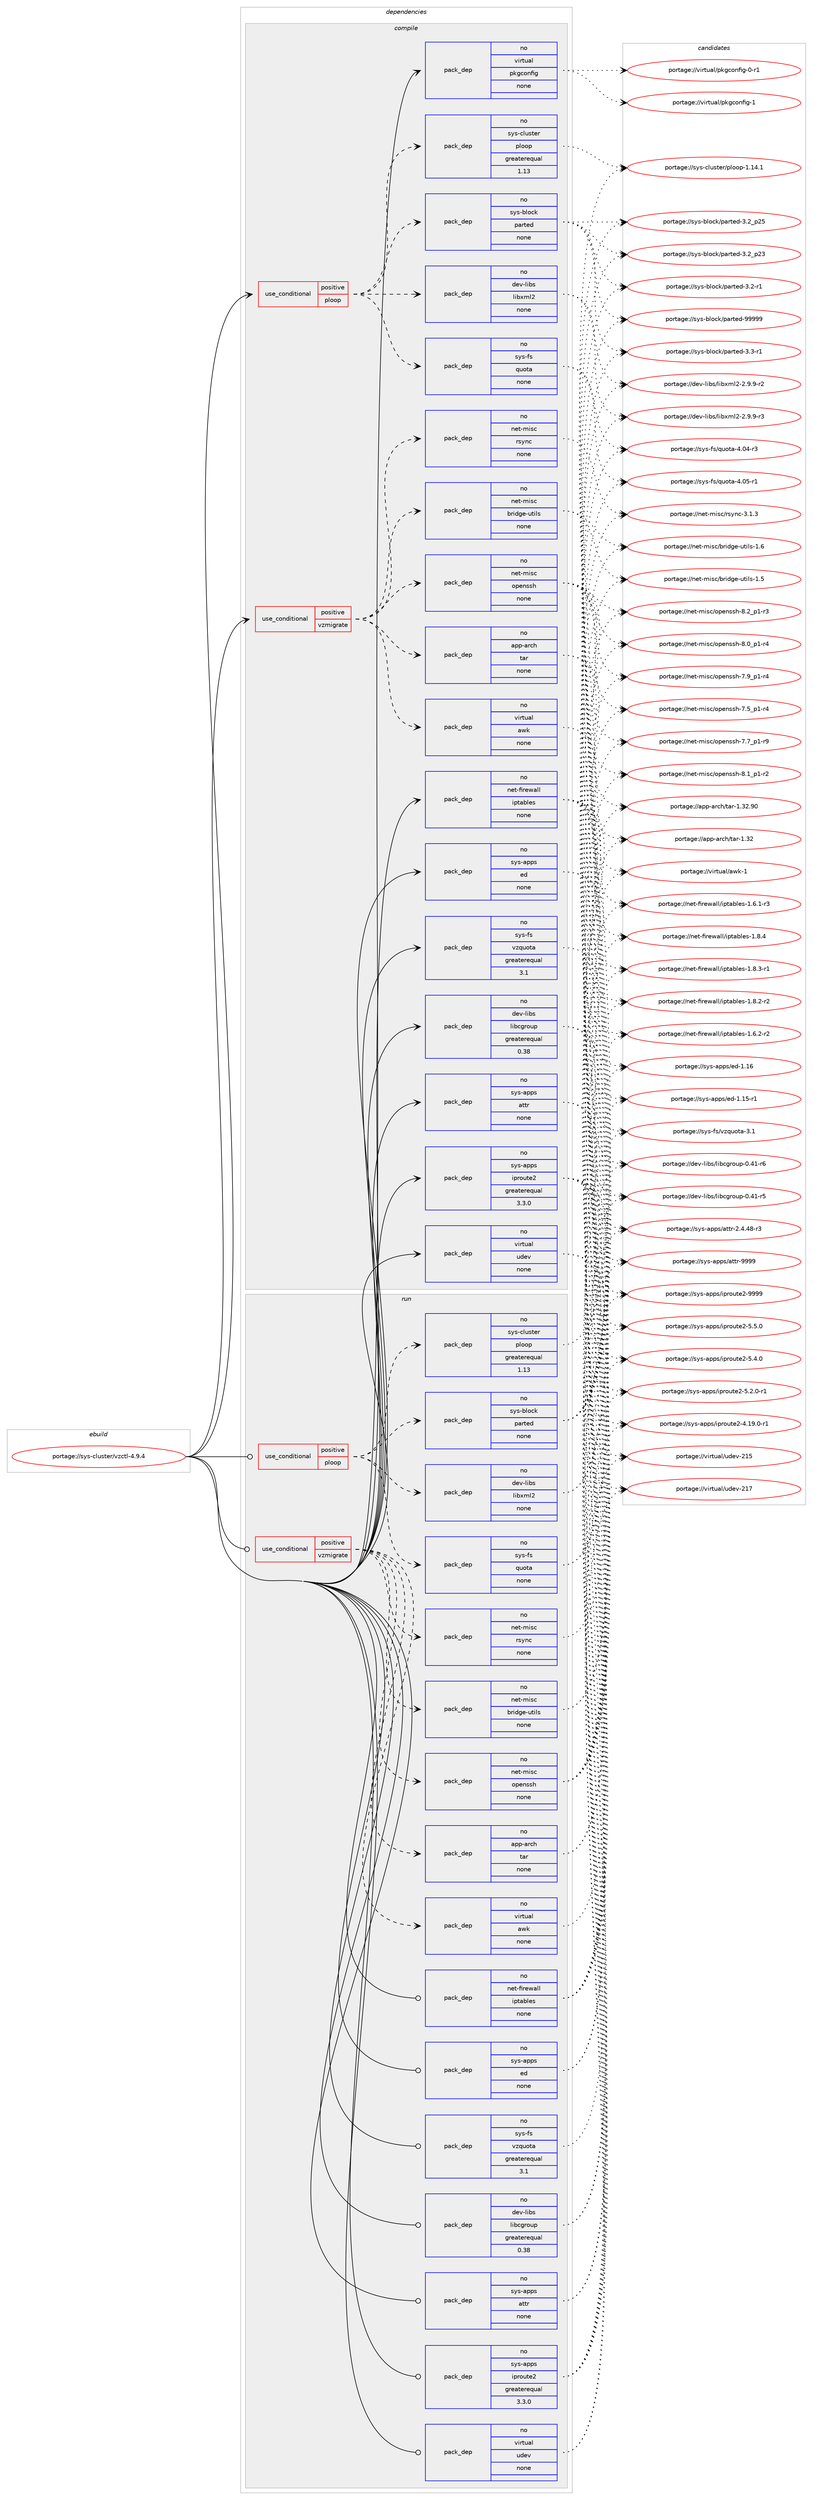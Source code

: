 digraph prolog {

# *************
# Graph options
# *************

newrank=true;
concentrate=true;
compound=true;
graph [rankdir=LR,fontname=Helvetica,fontsize=10,ranksep=1.5];#, ranksep=2.5, nodesep=0.2];
edge  [arrowhead=vee];
node  [fontname=Helvetica,fontsize=10];

# **********
# The ebuild
# **********

subgraph cluster_leftcol {
color=gray;
rank=same;
label=<<i>ebuild</i>>;
id [label="portage://sys-cluster/vzctl-4.9.4", color=red, width=4, href="../sys-cluster/vzctl-4.9.4.svg"];
}

# ****************
# The dependencies
# ****************

subgraph cluster_midcol {
color=gray;
label=<<i>dependencies</i>>;
subgraph cluster_compile {
fillcolor="#eeeeee";
style=filled;
label=<<i>compile</i>>;
subgraph cond6964 {
dependency35465 [label=<<TABLE BORDER="0" CELLBORDER="1" CELLSPACING="0" CELLPADDING="4"><TR><TD ROWSPAN="3" CELLPADDING="10">use_conditional</TD></TR><TR><TD>positive</TD></TR><TR><TD>ploop</TD></TR></TABLE>>, shape=none, color=red];
subgraph pack27639 {
dependency35466 [label=<<TABLE BORDER="0" CELLBORDER="1" CELLSPACING="0" CELLPADDING="4" WIDTH="220"><TR><TD ROWSPAN="6" CELLPADDING="30">pack_dep</TD></TR><TR><TD WIDTH="110">no</TD></TR><TR><TD>sys-cluster</TD></TR><TR><TD>ploop</TD></TR><TR><TD>greaterequal</TD></TR><TR><TD>1.13</TD></TR></TABLE>>, shape=none, color=blue];
}
dependency35465:e -> dependency35466:w [weight=20,style="dashed",arrowhead="vee"];
subgraph pack27640 {
dependency35467 [label=<<TABLE BORDER="0" CELLBORDER="1" CELLSPACING="0" CELLPADDING="4" WIDTH="220"><TR><TD ROWSPAN="6" CELLPADDING="30">pack_dep</TD></TR><TR><TD WIDTH="110">no</TD></TR><TR><TD>sys-block</TD></TR><TR><TD>parted</TD></TR><TR><TD>none</TD></TR><TR><TD></TD></TR></TABLE>>, shape=none, color=blue];
}
dependency35465:e -> dependency35467:w [weight=20,style="dashed",arrowhead="vee"];
subgraph pack27641 {
dependency35468 [label=<<TABLE BORDER="0" CELLBORDER="1" CELLSPACING="0" CELLPADDING="4" WIDTH="220"><TR><TD ROWSPAN="6" CELLPADDING="30">pack_dep</TD></TR><TR><TD WIDTH="110">no</TD></TR><TR><TD>sys-fs</TD></TR><TR><TD>quota</TD></TR><TR><TD>none</TD></TR><TR><TD></TD></TR></TABLE>>, shape=none, color=blue];
}
dependency35465:e -> dependency35468:w [weight=20,style="dashed",arrowhead="vee"];
subgraph pack27642 {
dependency35469 [label=<<TABLE BORDER="0" CELLBORDER="1" CELLSPACING="0" CELLPADDING="4" WIDTH="220"><TR><TD ROWSPAN="6" CELLPADDING="30">pack_dep</TD></TR><TR><TD WIDTH="110">no</TD></TR><TR><TD>dev-libs</TD></TR><TR><TD>libxml2</TD></TR><TR><TD>none</TD></TR><TR><TD></TD></TR></TABLE>>, shape=none, color=blue];
}
dependency35465:e -> dependency35469:w [weight=20,style="dashed",arrowhead="vee"];
}
id:e -> dependency35465:w [weight=20,style="solid",arrowhead="vee"];
subgraph cond6965 {
dependency35470 [label=<<TABLE BORDER="0" CELLBORDER="1" CELLSPACING="0" CELLPADDING="4"><TR><TD ROWSPAN="3" CELLPADDING="10">use_conditional</TD></TR><TR><TD>positive</TD></TR><TR><TD>vzmigrate</TD></TR></TABLE>>, shape=none, color=red];
subgraph pack27643 {
dependency35471 [label=<<TABLE BORDER="0" CELLBORDER="1" CELLSPACING="0" CELLPADDING="4" WIDTH="220"><TR><TD ROWSPAN="6" CELLPADDING="30">pack_dep</TD></TR><TR><TD WIDTH="110">no</TD></TR><TR><TD>net-misc</TD></TR><TR><TD>openssh</TD></TR><TR><TD>none</TD></TR><TR><TD></TD></TR></TABLE>>, shape=none, color=blue];
}
dependency35470:e -> dependency35471:w [weight=20,style="dashed",arrowhead="vee"];
subgraph pack27644 {
dependency35472 [label=<<TABLE BORDER="0" CELLBORDER="1" CELLSPACING="0" CELLPADDING="4" WIDTH="220"><TR><TD ROWSPAN="6" CELLPADDING="30">pack_dep</TD></TR><TR><TD WIDTH="110">no</TD></TR><TR><TD>net-misc</TD></TR><TR><TD>rsync</TD></TR><TR><TD>none</TD></TR><TR><TD></TD></TR></TABLE>>, shape=none, color=blue];
}
dependency35470:e -> dependency35472:w [weight=20,style="dashed",arrowhead="vee"];
subgraph pack27645 {
dependency35473 [label=<<TABLE BORDER="0" CELLBORDER="1" CELLSPACING="0" CELLPADDING="4" WIDTH="220"><TR><TD ROWSPAN="6" CELLPADDING="30">pack_dep</TD></TR><TR><TD WIDTH="110">no</TD></TR><TR><TD>app-arch</TD></TR><TR><TD>tar</TD></TR><TR><TD>none</TD></TR><TR><TD></TD></TR></TABLE>>, shape=none, color=blue];
}
dependency35470:e -> dependency35473:w [weight=20,style="dashed",arrowhead="vee"];
subgraph pack27646 {
dependency35474 [label=<<TABLE BORDER="0" CELLBORDER="1" CELLSPACING="0" CELLPADDING="4" WIDTH="220"><TR><TD ROWSPAN="6" CELLPADDING="30">pack_dep</TD></TR><TR><TD WIDTH="110">no</TD></TR><TR><TD>net-misc</TD></TR><TR><TD>bridge-utils</TD></TR><TR><TD>none</TD></TR><TR><TD></TD></TR></TABLE>>, shape=none, color=blue];
}
dependency35470:e -> dependency35474:w [weight=20,style="dashed",arrowhead="vee"];
subgraph pack27647 {
dependency35475 [label=<<TABLE BORDER="0" CELLBORDER="1" CELLSPACING="0" CELLPADDING="4" WIDTH="220"><TR><TD ROWSPAN="6" CELLPADDING="30">pack_dep</TD></TR><TR><TD WIDTH="110">no</TD></TR><TR><TD>virtual</TD></TR><TR><TD>awk</TD></TR><TR><TD>none</TD></TR><TR><TD></TD></TR></TABLE>>, shape=none, color=blue];
}
dependency35470:e -> dependency35475:w [weight=20,style="dashed",arrowhead="vee"];
}
id:e -> dependency35470:w [weight=20,style="solid",arrowhead="vee"];
subgraph pack27648 {
dependency35476 [label=<<TABLE BORDER="0" CELLBORDER="1" CELLSPACING="0" CELLPADDING="4" WIDTH="220"><TR><TD ROWSPAN="6" CELLPADDING="30">pack_dep</TD></TR><TR><TD WIDTH="110">no</TD></TR><TR><TD>dev-libs</TD></TR><TR><TD>libcgroup</TD></TR><TR><TD>greaterequal</TD></TR><TR><TD>0.38</TD></TR></TABLE>>, shape=none, color=blue];
}
id:e -> dependency35476:w [weight=20,style="solid",arrowhead="vee"];
subgraph pack27649 {
dependency35477 [label=<<TABLE BORDER="0" CELLBORDER="1" CELLSPACING="0" CELLPADDING="4" WIDTH="220"><TR><TD ROWSPAN="6" CELLPADDING="30">pack_dep</TD></TR><TR><TD WIDTH="110">no</TD></TR><TR><TD>net-firewall</TD></TR><TR><TD>iptables</TD></TR><TR><TD>none</TD></TR><TR><TD></TD></TR></TABLE>>, shape=none, color=blue];
}
id:e -> dependency35477:w [weight=20,style="solid",arrowhead="vee"];
subgraph pack27650 {
dependency35478 [label=<<TABLE BORDER="0" CELLBORDER="1" CELLSPACING="0" CELLPADDING="4" WIDTH="220"><TR><TD ROWSPAN="6" CELLPADDING="30">pack_dep</TD></TR><TR><TD WIDTH="110">no</TD></TR><TR><TD>sys-apps</TD></TR><TR><TD>attr</TD></TR><TR><TD>none</TD></TR><TR><TD></TD></TR></TABLE>>, shape=none, color=blue];
}
id:e -> dependency35478:w [weight=20,style="solid",arrowhead="vee"];
subgraph pack27651 {
dependency35479 [label=<<TABLE BORDER="0" CELLBORDER="1" CELLSPACING="0" CELLPADDING="4" WIDTH="220"><TR><TD ROWSPAN="6" CELLPADDING="30">pack_dep</TD></TR><TR><TD WIDTH="110">no</TD></TR><TR><TD>sys-apps</TD></TR><TR><TD>ed</TD></TR><TR><TD>none</TD></TR><TR><TD></TD></TR></TABLE>>, shape=none, color=blue];
}
id:e -> dependency35479:w [weight=20,style="solid",arrowhead="vee"];
subgraph pack27652 {
dependency35480 [label=<<TABLE BORDER="0" CELLBORDER="1" CELLSPACING="0" CELLPADDING="4" WIDTH="220"><TR><TD ROWSPAN="6" CELLPADDING="30">pack_dep</TD></TR><TR><TD WIDTH="110">no</TD></TR><TR><TD>sys-apps</TD></TR><TR><TD>iproute2</TD></TR><TR><TD>greaterequal</TD></TR><TR><TD>3.3.0</TD></TR></TABLE>>, shape=none, color=blue];
}
id:e -> dependency35480:w [weight=20,style="solid",arrowhead="vee"];
subgraph pack27653 {
dependency35481 [label=<<TABLE BORDER="0" CELLBORDER="1" CELLSPACING="0" CELLPADDING="4" WIDTH="220"><TR><TD ROWSPAN="6" CELLPADDING="30">pack_dep</TD></TR><TR><TD WIDTH="110">no</TD></TR><TR><TD>sys-fs</TD></TR><TR><TD>vzquota</TD></TR><TR><TD>greaterequal</TD></TR><TR><TD>3.1</TD></TR></TABLE>>, shape=none, color=blue];
}
id:e -> dependency35481:w [weight=20,style="solid",arrowhead="vee"];
subgraph pack27654 {
dependency35482 [label=<<TABLE BORDER="0" CELLBORDER="1" CELLSPACING="0" CELLPADDING="4" WIDTH="220"><TR><TD ROWSPAN="6" CELLPADDING="30">pack_dep</TD></TR><TR><TD WIDTH="110">no</TD></TR><TR><TD>virtual</TD></TR><TR><TD>pkgconfig</TD></TR><TR><TD>none</TD></TR><TR><TD></TD></TR></TABLE>>, shape=none, color=blue];
}
id:e -> dependency35482:w [weight=20,style="solid",arrowhead="vee"];
subgraph pack27655 {
dependency35483 [label=<<TABLE BORDER="0" CELLBORDER="1" CELLSPACING="0" CELLPADDING="4" WIDTH="220"><TR><TD ROWSPAN="6" CELLPADDING="30">pack_dep</TD></TR><TR><TD WIDTH="110">no</TD></TR><TR><TD>virtual</TD></TR><TR><TD>udev</TD></TR><TR><TD>none</TD></TR><TR><TD></TD></TR></TABLE>>, shape=none, color=blue];
}
id:e -> dependency35483:w [weight=20,style="solid",arrowhead="vee"];
}
subgraph cluster_compileandrun {
fillcolor="#eeeeee";
style=filled;
label=<<i>compile and run</i>>;
}
subgraph cluster_run {
fillcolor="#eeeeee";
style=filled;
label=<<i>run</i>>;
subgraph cond6966 {
dependency35484 [label=<<TABLE BORDER="0" CELLBORDER="1" CELLSPACING="0" CELLPADDING="4"><TR><TD ROWSPAN="3" CELLPADDING="10">use_conditional</TD></TR><TR><TD>positive</TD></TR><TR><TD>ploop</TD></TR></TABLE>>, shape=none, color=red];
subgraph pack27656 {
dependency35485 [label=<<TABLE BORDER="0" CELLBORDER="1" CELLSPACING="0" CELLPADDING="4" WIDTH="220"><TR><TD ROWSPAN="6" CELLPADDING="30">pack_dep</TD></TR><TR><TD WIDTH="110">no</TD></TR><TR><TD>sys-cluster</TD></TR><TR><TD>ploop</TD></TR><TR><TD>greaterequal</TD></TR><TR><TD>1.13</TD></TR></TABLE>>, shape=none, color=blue];
}
dependency35484:e -> dependency35485:w [weight=20,style="dashed",arrowhead="vee"];
subgraph pack27657 {
dependency35486 [label=<<TABLE BORDER="0" CELLBORDER="1" CELLSPACING="0" CELLPADDING="4" WIDTH="220"><TR><TD ROWSPAN="6" CELLPADDING="30">pack_dep</TD></TR><TR><TD WIDTH="110">no</TD></TR><TR><TD>sys-block</TD></TR><TR><TD>parted</TD></TR><TR><TD>none</TD></TR><TR><TD></TD></TR></TABLE>>, shape=none, color=blue];
}
dependency35484:e -> dependency35486:w [weight=20,style="dashed",arrowhead="vee"];
subgraph pack27658 {
dependency35487 [label=<<TABLE BORDER="0" CELLBORDER="1" CELLSPACING="0" CELLPADDING="4" WIDTH="220"><TR><TD ROWSPAN="6" CELLPADDING="30">pack_dep</TD></TR><TR><TD WIDTH="110">no</TD></TR><TR><TD>sys-fs</TD></TR><TR><TD>quota</TD></TR><TR><TD>none</TD></TR><TR><TD></TD></TR></TABLE>>, shape=none, color=blue];
}
dependency35484:e -> dependency35487:w [weight=20,style="dashed",arrowhead="vee"];
subgraph pack27659 {
dependency35488 [label=<<TABLE BORDER="0" CELLBORDER="1" CELLSPACING="0" CELLPADDING="4" WIDTH="220"><TR><TD ROWSPAN="6" CELLPADDING="30">pack_dep</TD></TR><TR><TD WIDTH="110">no</TD></TR><TR><TD>dev-libs</TD></TR><TR><TD>libxml2</TD></TR><TR><TD>none</TD></TR><TR><TD></TD></TR></TABLE>>, shape=none, color=blue];
}
dependency35484:e -> dependency35488:w [weight=20,style="dashed",arrowhead="vee"];
}
id:e -> dependency35484:w [weight=20,style="solid",arrowhead="odot"];
subgraph cond6967 {
dependency35489 [label=<<TABLE BORDER="0" CELLBORDER="1" CELLSPACING="0" CELLPADDING="4"><TR><TD ROWSPAN="3" CELLPADDING="10">use_conditional</TD></TR><TR><TD>positive</TD></TR><TR><TD>vzmigrate</TD></TR></TABLE>>, shape=none, color=red];
subgraph pack27660 {
dependency35490 [label=<<TABLE BORDER="0" CELLBORDER="1" CELLSPACING="0" CELLPADDING="4" WIDTH="220"><TR><TD ROWSPAN="6" CELLPADDING="30">pack_dep</TD></TR><TR><TD WIDTH="110">no</TD></TR><TR><TD>net-misc</TD></TR><TR><TD>openssh</TD></TR><TR><TD>none</TD></TR><TR><TD></TD></TR></TABLE>>, shape=none, color=blue];
}
dependency35489:e -> dependency35490:w [weight=20,style="dashed",arrowhead="vee"];
subgraph pack27661 {
dependency35491 [label=<<TABLE BORDER="0" CELLBORDER="1" CELLSPACING="0" CELLPADDING="4" WIDTH="220"><TR><TD ROWSPAN="6" CELLPADDING="30">pack_dep</TD></TR><TR><TD WIDTH="110">no</TD></TR><TR><TD>net-misc</TD></TR><TR><TD>rsync</TD></TR><TR><TD>none</TD></TR><TR><TD></TD></TR></TABLE>>, shape=none, color=blue];
}
dependency35489:e -> dependency35491:w [weight=20,style="dashed",arrowhead="vee"];
subgraph pack27662 {
dependency35492 [label=<<TABLE BORDER="0" CELLBORDER="1" CELLSPACING="0" CELLPADDING="4" WIDTH="220"><TR><TD ROWSPAN="6" CELLPADDING="30">pack_dep</TD></TR><TR><TD WIDTH="110">no</TD></TR><TR><TD>app-arch</TD></TR><TR><TD>tar</TD></TR><TR><TD>none</TD></TR><TR><TD></TD></TR></TABLE>>, shape=none, color=blue];
}
dependency35489:e -> dependency35492:w [weight=20,style="dashed",arrowhead="vee"];
subgraph pack27663 {
dependency35493 [label=<<TABLE BORDER="0" CELLBORDER="1" CELLSPACING="0" CELLPADDING="4" WIDTH="220"><TR><TD ROWSPAN="6" CELLPADDING="30">pack_dep</TD></TR><TR><TD WIDTH="110">no</TD></TR><TR><TD>net-misc</TD></TR><TR><TD>bridge-utils</TD></TR><TR><TD>none</TD></TR><TR><TD></TD></TR></TABLE>>, shape=none, color=blue];
}
dependency35489:e -> dependency35493:w [weight=20,style="dashed",arrowhead="vee"];
subgraph pack27664 {
dependency35494 [label=<<TABLE BORDER="0" CELLBORDER="1" CELLSPACING="0" CELLPADDING="4" WIDTH="220"><TR><TD ROWSPAN="6" CELLPADDING="30">pack_dep</TD></TR><TR><TD WIDTH="110">no</TD></TR><TR><TD>virtual</TD></TR><TR><TD>awk</TD></TR><TR><TD>none</TD></TR><TR><TD></TD></TR></TABLE>>, shape=none, color=blue];
}
dependency35489:e -> dependency35494:w [weight=20,style="dashed",arrowhead="vee"];
}
id:e -> dependency35489:w [weight=20,style="solid",arrowhead="odot"];
subgraph pack27665 {
dependency35495 [label=<<TABLE BORDER="0" CELLBORDER="1" CELLSPACING="0" CELLPADDING="4" WIDTH="220"><TR><TD ROWSPAN="6" CELLPADDING="30">pack_dep</TD></TR><TR><TD WIDTH="110">no</TD></TR><TR><TD>dev-libs</TD></TR><TR><TD>libcgroup</TD></TR><TR><TD>greaterequal</TD></TR><TR><TD>0.38</TD></TR></TABLE>>, shape=none, color=blue];
}
id:e -> dependency35495:w [weight=20,style="solid",arrowhead="odot"];
subgraph pack27666 {
dependency35496 [label=<<TABLE BORDER="0" CELLBORDER="1" CELLSPACING="0" CELLPADDING="4" WIDTH="220"><TR><TD ROWSPAN="6" CELLPADDING="30">pack_dep</TD></TR><TR><TD WIDTH="110">no</TD></TR><TR><TD>net-firewall</TD></TR><TR><TD>iptables</TD></TR><TR><TD>none</TD></TR><TR><TD></TD></TR></TABLE>>, shape=none, color=blue];
}
id:e -> dependency35496:w [weight=20,style="solid",arrowhead="odot"];
subgraph pack27667 {
dependency35497 [label=<<TABLE BORDER="0" CELLBORDER="1" CELLSPACING="0" CELLPADDING="4" WIDTH="220"><TR><TD ROWSPAN="6" CELLPADDING="30">pack_dep</TD></TR><TR><TD WIDTH="110">no</TD></TR><TR><TD>sys-apps</TD></TR><TR><TD>attr</TD></TR><TR><TD>none</TD></TR><TR><TD></TD></TR></TABLE>>, shape=none, color=blue];
}
id:e -> dependency35497:w [weight=20,style="solid",arrowhead="odot"];
subgraph pack27668 {
dependency35498 [label=<<TABLE BORDER="0" CELLBORDER="1" CELLSPACING="0" CELLPADDING="4" WIDTH="220"><TR><TD ROWSPAN="6" CELLPADDING="30">pack_dep</TD></TR><TR><TD WIDTH="110">no</TD></TR><TR><TD>sys-apps</TD></TR><TR><TD>ed</TD></TR><TR><TD>none</TD></TR><TR><TD></TD></TR></TABLE>>, shape=none, color=blue];
}
id:e -> dependency35498:w [weight=20,style="solid",arrowhead="odot"];
subgraph pack27669 {
dependency35499 [label=<<TABLE BORDER="0" CELLBORDER="1" CELLSPACING="0" CELLPADDING="4" WIDTH="220"><TR><TD ROWSPAN="6" CELLPADDING="30">pack_dep</TD></TR><TR><TD WIDTH="110">no</TD></TR><TR><TD>sys-apps</TD></TR><TR><TD>iproute2</TD></TR><TR><TD>greaterequal</TD></TR><TR><TD>3.3.0</TD></TR></TABLE>>, shape=none, color=blue];
}
id:e -> dependency35499:w [weight=20,style="solid",arrowhead="odot"];
subgraph pack27670 {
dependency35500 [label=<<TABLE BORDER="0" CELLBORDER="1" CELLSPACING="0" CELLPADDING="4" WIDTH="220"><TR><TD ROWSPAN="6" CELLPADDING="30">pack_dep</TD></TR><TR><TD WIDTH="110">no</TD></TR><TR><TD>sys-fs</TD></TR><TR><TD>vzquota</TD></TR><TR><TD>greaterequal</TD></TR><TR><TD>3.1</TD></TR></TABLE>>, shape=none, color=blue];
}
id:e -> dependency35500:w [weight=20,style="solid",arrowhead="odot"];
subgraph pack27671 {
dependency35501 [label=<<TABLE BORDER="0" CELLBORDER="1" CELLSPACING="0" CELLPADDING="4" WIDTH="220"><TR><TD ROWSPAN="6" CELLPADDING="30">pack_dep</TD></TR><TR><TD WIDTH="110">no</TD></TR><TR><TD>virtual</TD></TR><TR><TD>udev</TD></TR><TR><TD>none</TD></TR><TR><TD></TD></TR></TABLE>>, shape=none, color=blue];
}
id:e -> dependency35501:w [weight=20,style="solid",arrowhead="odot"];
}
}

# **************
# The candidates
# **************

subgraph cluster_choices {
rank=same;
color=gray;
label=<<i>candidates</i>>;

subgraph choice27639 {
color=black;
nodesep=1;
choice11512111545991081171151161011144711210811111111245494649524649 [label="portage://sys-cluster/ploop-1.14.1", color=red, width=4,href="../sys-cluster/ploop-1.14.1.svg"];
dependency35466:e -> choice11512111545991081171151161011144711210811111111245494649524649:w [style=dotted,weight="100"];
}
subgraph choice27640 {
color=black;
nodesep=1;
choice1151211154598108111991074711297114116101100455757575757 [label="portage://sys-block/parted-99999", color=red, width=4,href="../sys-block/parted-99999.svg"];
choice1151211154598108111991074711297114116101100455146514511449 [label="portage://sys-block/parted-3.3-r1", color=red, width=4,href="../sys-block/parted-3.3-r1.svg"];
choice115121115459810811199107471129711411610110045514650951125053 [label="portage://sys-block/parted-3.2_p25", color=red, width=4,href="../sys-block/parted-3.2_p25.svg"];
choice115121115459810811199107471129711411610110045514650951125051 [label="portage://sys-block/parted-3.2_p23", color=red, width=4,href="../sys-block/parted-3.2_p23.svg"];
choice1151211154598108111991074711297114116101100455146504511449 [label="portage://sys-block/parted-3.2-r1", color=red, width=4,href="../sys-block/parted-3.2-r1.svg"];
dependency35467:e -> choice1151211154598108111991074711297114116101100455757575757:w [style=dotted,weight="100"];
dependency35467:e -> choice1151211154598108111991074711297114116101100455146514511449:w [style=dotted,weight="100"];
dependency35467:e -> choice115121115459810811199107471129711411610110045514650951125053:w [style=dotted,weight="100"];
dependency35467:e -> choice115121115459810811199107471129711411610110045514650951125051:w [style=dotted,weight="100"];
dependency35467:e -> choice1151211154598108111991074711297114116101100455146504511449:w [style=dotted,weight="100"];
}
subgraph choice27641 {
color=black;
nodesep=1;
choice11512111545102115471131171111169745524648534511449 [label="portage://sys-fs/quota-4.05-r1", color=red, width=4,href="../sys-fs/quota-4.05-r1.svg"];
choice11512111545102115471131171111169745524648524511451 [label="portage://sys-fs/quota-4.04-r3", color=red, width=4,href="../sys-fs/quota-4.04-r3.svg"];
dependency35468:e -> choice11512111545102115471131171111169745524648534511449:w [style=dotted,weight="100"];
dependency35468:e -> choice11512111545102115471131171111169745524648524511451:w [style=dotted,weight="100"];
}
subgraph choice27642 {
color=black;
nodesep=1;
choice10010111845108105981154710810598120109108504550465746574511451 [label="portage://dev-libs/libxml2-2.9.9-r3", color=red, width=4,href="../dev-libs/libxml2-2.9.9-r3.svg"];
choice10010111845108105981154710810598120109108504550465746574511450 [label="portage://dev-libs/libxml2-2.9.9-r2", color=red, width=4,href="../dev-libs/libxml2-2.9.9-r2.svg"];
dependency35469:e -> choice10010111845108105981154710810598120109108504550465746574511451:w [style=dotted,weight="100"];
dependency35469:e -> choice10010111845108105981154710810598120109108504550465746574511450:w [style=dotted,weight="100"];
}
subgraph choice27643 {
color=black;
nodesep=1;
choice1101011164510910511599471111121011101151151044556465095112494511451 [label="portage://net-misc/openssh-8.2_p1-r3", color=red, width=4,href="../net-misc/openssh-8.2_p1-r3.svg"];
choice1101011164510910511599471111121011101151151044556464995112494511450 [label="portage://net-misc/openssh-8.1_p1-r2", color=red, width=4,href="../net-misc/openssh-8.1_p1-r2.svg"];
choice1101011164510910511599471111121011101151151044556464895112494511452 [label="portage://net-misc/openssh-8.0_p1-r4", color=red, width=4,href="../net-misc/openssh-8.0_p1-r4.svg"];
choice1101011164510910511599471111121011101151151044555465795112494511452 [label="portage://net-misc/openssh-7.9_p1-r4", color=red, width=4,href="../net-misc/openssh-7.9_p1-r4.svg"];
choice1101011164510910511599471111121011101151151044555465595112494511457 [label="portage://net-misc/openssh-7.7_p1-r9", color=red, width=4,href="../net-misc/openssh-7.7_p1-r9.svg"];
choice1101011164510910511599471111121011101151151044555465395112494511452 [label="portage://net-misc/openssh-7.5_p1-r4", color=red, width=4,href="../net-misc/openssh-7.5_p1-r4.svg"];
dependency35471:e -> choice1101011164510910511599471111121011101151151044556465095112494511451:w [style=dotted,weight="100"];
dependency35471:e -> choice1101011164510910511599471111121011101151151044556464995112494511450:w [style=dotted,weight="100"];
dependency35471:e -> choice1101011164510910511599471111121011101151151044556464895112494511452:w [style=dotted,weight="100"];
dependency35471:e -> choice1101011164510910511599471111121011101151151044555465795112494511452:w [style=dotted,weight="100"];
dependency35471:e -> choice1101011164510910511599471111121011101151151044555465595112494511457:w [style=dotted,weight="100"];
dependency35471:e -> choice1101011164510910511599471111121011101151151044555465395112494511452:w [style=dotted,weight="100"];
}
subgraph choice27644 {
color=black;
nodesep=1;
choice11010111645109105115994711411512111099455146494651 [label="portage://net-misc/rsync-3.1.3", color=red, width=4,href="../net-misc/rsync-3.1.3.svg"];
dependency35472:e -> choice11010111645109105115994711411512111099455146494651:w [style=dotted,weight="100"];
}
subgraph choice27645 {
color=black;
nodesep=1;
choice9711211245971149910447116971144549465150465748 [label="portage://app-arch/tar-1.32.90", color=red, width=4,href="../app-arch/tar-1.32.90.svg"];
choice9711211245971149910447116971144549465150 [label="portage://app-arch/tar-1.32", color=red, width=4,href="../app-arch/tar-1.32.svg"];
dependency35473:e -> choice9711211245971149910447116971144549465150465748:w [style=dotted,weight="100"];
dependency35473:e -> choice9711211245971149910447116971144549465150:w [style=dotted,weight="100"];
}
subgraph choice27646 {
color=black;
nodesep=1;
choice110101116451091051159947981141051001031014511711610510811545494654 [label="portage://net-misc/bridge-utils-1.6", color=red, width=4,href="../net-misc/bridge-utils-1.6.svg"];
choice110101116451091051159947981141051001031014511711610510811545494653 [label="portage://net-misc/bridge-utils-1.5", color=red, width=4,href="../net-misc/bridge-utils-1.5.svg"];
dependency35474:e -> choice110101116451091051159947981141051001031014511711610510811545494654:w [style=dotted,weight="100"];
dependency35474:e -> choice110101116451091051159947981141051001031014511711610510811545494653:w [style=dotted,weight="100"];
}
subgraph choice27647 {
color=black;
nodesep=1;
choice1181051141161179710847971191074549 [label="portage://virtual/awk-1", color=red, width=4,href="../virtual/awk-1.svg"];
dependency35475:e -> choice1181051141161179710847971191074549:w [style=dotted,weight="100"];
}
subgraph choice27648 {
color=black;
nodesep=1;
choice100101118451081059811547108105989910311411111711245484652494511454 [label="portage://dev-libs/libcgroup-0.41-r6", color=red, width=4,href="../dev-libs/libcgroup-0.41-r6.svg"];
choice100101118451081059811547108105989910311411111711245484652494511453 [label="portage://dev-libs/libcgroup-0.41-r5", color=red, width=4,href="../dev-libs/libcgroup-0.41-r5.svg"];
dependency35476:e -> choice100101118451081059811547108105989910311411111711245484652494511454:w [style=dotted,weight="100"];
dependency35476:e -> choice100101118451081059811547108105989910311411111711245484652494511453:w [style=dotted,weight="100"];
}
subgraph choice27649 {
color=black;
nodesep=1;
choice1101011164510210511410111997108108471051121169798108101115454946564652 [label="portage://net-firewall/iptables-1.8.4", color=red, width=4,href="../net-firewall/iptables-1.8.4.svg"];
choice11010111645102105114101119971081084710511211697981081011154549465646514511449 [label="portage://net-firewall/iptables-1.8.3-r1", color=red, width=4,href="../net-firewall/iptables-1.8.3-r1.svg"];
choice11010111645102105114101119971081084710511211697981081011154549465646504511450 [label="portage://net-firewall/iptables-1.8.2-r2", color=red, width=4,href="../net-firewall/iptables-1.8.2-r2.svg"];
choice11010111645102105114101119971081084710511211697981081011154549465446504511450 [label="portage://net-firewall/iptables-1.6.2-r2", color=red, width=4,href="../net-firewall/iptables-1.6.2-r2.svg"];
choice11010111645102105114101119971081084710511211697981081011154549465446494511451 [label="portage://net-firewall/iptables-1.6.1-r3", color=red, width=4,href="../net-firewall/iptables-1.6.1-r3.svg"];
dependency35477:e -> choice1101011164510210511410111997108108471051121169798108101115454946564652:w [style=dotted,weight="100"];
dependency35477:e -> choice11010111645102105114101119971081084710511211697981081011154549465646514511449:w [style=dotted,weight="100"];
dependency35477:e -> choice11010111645102105114101119971081084710511211697981081011154549465646504511450:w [style=dotted,weight="100"];
dependency35477:e -> choice11010111645102105114101119971081084710511211697981081011154549465446504511450:w [style=dotted,weight="100"];
dependency35477:e -> choice11010111645102105114101119971081084710511211697981081011154549465446494511451:w [style=dotted,weight="100"];
}
subgraph choice27650 {
color=black;
nodesep=1;
choice115121115459711211211547971161161144557575757 [label="portage://sys-apps/attr-9999", color=red, width=4,href="../sys-apps/attr-9999.svg"];
choice11512111545971121121154797116116114455046524652564511451 [label="portage://sys-apps/attr-2.4.48-r3", color=red, width=4,href="../sys-apps/attr-2.4.48-r3.svg"];
dependency35478:e -> choice115121115459711211211547971161161144557575757:w [style=dotted,weight="100"];
dependency35478:e -> choice11512111545971121121154797116116114455046524652564511451:w [style=dotted,weight="100"];
}
subgraph choice27651 {
color=black;
nodesep=1;
choice1151211154597112112115471011004549464954 [label="portage://sys-apps/ed-1.16", color=red, width=4,href="../sys-apps/ed-1.16.svg"];
choice11512111545971121121154710110045494649534511449 [label="portage://sys-apps/ed-1.15-r1", color=red, width=4,href="../sys-apps/ed-1.15-r1.svg"];
dependency35479:e -> choice1151211154597112112115471011004549464954:w [style=dotted,weight="100"];
dependency35479:e -> choice11512111545971121121154710110045494649534511449:w [style=dotted,weight="100"];
}
subgraph choice27652 {
color=black;
nodesep=1;
choice115121115459711211211547105112114111117116101504557575757 [label="portage://sys-apps/iproute2-9999", color=red, width=4,href="../sys-apps/iproute2-9999.svg"];
choice11512111545971121121154710511211411111711610150455346534648 [label="portage://sys-apps/iproute2-5.5.0", color=red, width=4,href="../sys-apps/iproute2-5.5.0.svg"];
choice11512111545971121121154710511211411111711610150455346524648 [label="portage://sys-apps/iproute2-5.4.0", color=red, width=4,href="../sys-apps/iproute2-5.4.0.svg"];
choice115121115459711211211547105112114111117116101504553465046484511449 [label="portage://sys-apps/iproute2-5.2.0-r1", color=red, width=4,href="../sys-apps/iproute2-5.2.0-r1.svg"];
choice11512111545971121121154710511211411111711610150455246495746484511449 [label="portage://sys-apps/iproute2-4.19.0-r1", color=red, width=4,href="../sys-apps/iproute2-4.19.0-r1.svg"];
dependency35480:e -> choice115121115459711211211547105112114111117116101504557575757:w [style=dotted,weight="100"];
dependency35480:e -> choice11512111545971121121154710511211411111711610150455346534648:w [style=dotted,weight="100"];
dependency35480:e -> choice11512111545971121121154710511211411111711610150455346524648:w [style=dotted,weight="100"];
dependency35480:e -> choice115121115459711211211547105112114111117116101504553465046484511449:w [style=dotted,weight="100"];
dependency35480:e -> choice11512111545971121121154710511211411111711610150455246495746484511449:w [style=dotted,weight="100"];
}
subgraph choice27653 {
color=black;
nodesep=1;
choice11512111545102115471181221131171111169745514649 [label="portage://sys-fs/vzquota-3.1", color=red, width=4,href="../sys-fs/vzquota-3.1.svg"];
dependency35481:e -> choice11512111545102115471181221131171111169745514649:w [style=dotted,weight="100"];
}
subgraph choice27654 {
color=black;
nodesep=1;
choice1181051141161179710847112107103991111101021051034549 [label="portage://virtual/pkgconfig-1", color=red, width=4,href="../virtual/pkgconfig-1.svg"];
choice11810511411611797108471121071039911111010210510345484511449 [label="portage://virtual/pkgconfig-0-r1", color=red, width=4,href="../virtual/pkgconfig-0-r1.svg"];
dependency35482:e -> choice1181051141161179710847112107103991111101021051034549:w [style=dotted,weight="100"];
dependency35482:e -> choice11810511411611797108471121071039911111010210510345484511449:w [style=dotted,weight="100"];
}
subgraph choice27655 {
color=black;
nodesep=1;
choice118105114116117971084711710010111845504955 [label="portage://virtual/udev-217", color=red, width=4,href="../virtual/udev-217.svg"];
choice118105114116117971084711710010111845504953 [label="portage://virtual/udev-215", color=red, width=4,href="../virtual/udev-215.svg"];
dependency35483:e -> choice118105114116117971084711710010111845504955:w [style=dotted,weight="100"];
dependency35483:e -> choice118105114116117971084711710010111845504953:w [style=dotted,weight="100"];
}
subgraph choice27656 {
color=black;
nodesep=1;
choice11512111545991081171151161011144711210811111111245494649524649 [label="portage://sys-cluster/ploop-1.14.1", color=red, width=4,href="../sys-cluster/ploop-1.14.1.svg"];
dependency35485:e -> choice11512111545991081171151161011144711210811111111245494649524649:w [style=dotted,weight="100"];
}
subgraph choice27657 {
color=black;
nodesep=1;
choice1151211154598108111991074711297114116101100455757575757 [label="portage://sys-block/parted-99999", color=red, width=4,href="../sys-block/parted-99999.svg"];
choice1151211154598108111991074711297114116101100455146514511449 [label="portage://sys-block/parted-3.3-r1", color=red, width=4,href="../sys-block/parted-3.3-r1.svg"];
choice115121115459810811199107471129711411610110045514650951125053 [label="portage://sys-block/parted-3.2_p25", color=red, width=4,href="../sys-block/parted-3.2_p25.svg"];
choice115121115459810811199107471129711411610110045514650951125051 [label="portage://sys-block/parted-3.2_p23", color=red, width=4,href="../sys-block/parted-3.2_p23.svg"];
choice1151211154598108111991074711297114116101100455146504511449 [label="portage://sys-block/parted-3.2-r1", color=red, width=4,href="../sys-block/parted-3.2-r1.svg"];
dependency35486:e -> choice1151211154598108111991074711297114116101100455757575757:w [style=dotted,weight="100"];
dependency35486:e -> choice1151211154598108111991074711297114116101100455146514511449:w [style=dotted,weight="100"];
dependency35486:e -> choice115121115459810811199107471129711411610110045514650951125053:w [style=dotted,weight="100"];
dependency35486:e -> choice115121115459810811199107471129711411610110045514650951125051:w [style=dotted,weight="100"];
dependency35486:e -> choice1151211154598108111991074711297114116101100455146504511449:w [style=dotted,weight="100"];
}
subgraph choice27658 {
color=black;
nodesep=1;
choice11512111545102115471131171111169745524648534511449 [label="portage://sys-fs/quota-4.05-r1", color=red, width=4,href="../sys-fs/quota-4.05-r1.svg"];
choice11512111545102115471131171111169745524648524511451 [label="portage://sys-fs/quota-4.04-r3", color=red, width=4,href="../sys-fs/quota-4.04-r3.svg"];
dependency35487:e -> choice11512111545102115471131171111169745524648534511449:w [style=dotted,weight="100"];
dependency35487:e -> choice11512111545102115471131171111169745524648524511451:w [style=dotted,weight="100"];
}
subgraph choice27659 {
color=black;
nodesep=1;
choice10010111845108105981154710810598120109108504550465746574511451 [label="portage://dev-libs/libxml2-2.9.9-r3", color=red, width=4,href="../dev-libs/libxml2-2.9.9-r3.svg"];
choice10010111845108105981154710810598120109108504550465746574511450 [label="portage://dev-libs/libxml2-2.9.9-r2", color=red, width=4,href="../dev-libs/libxml2-2.9.9-r2.svg"];
dependency35488:e -> choice10010111845108105981154710810598120109108504550465746574511451:w [style=dotted,weight="100"];
dependency35488:e -> choice10010111845108105981154710810598120109108504550465746574511450:w [style=dotted,weight="100"];
}
subgraph choice27660 {
color=black;
nodesep=1;
choice1101011164510910511599471111121011101151151044556465095112494511451 [label="portage://net-misc/openssh-8.2_p1-r3", color=red, width=4,href="../net-misc/openssh-8.2_p1-r3.svg"];
choice1101011164510910511599471111121011101151151044556464995112494511450 [label="portage://net-misc/openssh-8.1_p1-r2", color=red, width=4,href="../net-misc/openssh-8.1_p1-r2.svg"];
choice1101011164510910511599471111121011101151151044556464895112494511452 [label="portage://net-misc/openssh-8.0_p1-r4", color=red, width=4,href="../net-misc/openssh-8.0_p1-r4.svg"];
choice1101011164510910511599471111121011101151151044555465795112494511452 [label="portage://net-misc/openssh-7.9_p1-r4", color=red, width=4,href="../net-misc/openssh-7.9_p1-r4.svg"];
choice1101011164510910511599471111121011101151151044555465595112494511457 [label="portage://net-misc/openssh-7.7_p1-r9", color=red, width=4,href="../net-misc/openssh-7.7_p1-r9.svg"];
choice1101011164510910511599471111121011101151151044555465395112494511452 [label="portage://net-misc/openssh-7.5_p1-r4", color=red, width=4,href="../net-misc/openssh-7.5_p1-r4.svg"];
dependency35490:e -> choice1101011164510910511599471111121011101151151044556465095112494511451:w [style=dotted,weight="100"];
dependency35490:e -> choice1101011164510910511599471111121011101151151044556464995112494511450:w [style=dotted,weight="100"];
dependency35490:e -> choice1101011164510910511599471111121011101151151044556464895112494511452:w [style=dotted,weight="100"];
dependency35490:e -> choice1101011164510910511599471111121011101151151044555465795112494511452:w [style=dotted,weight="100"];
dependency35490:e -> choice1101011164510910511599471111121011101151151044555465595112494511457:w [style=dotted,weight="100"];
dependency35490:e -> choice1101011164510910511599471111121011101151151044555465395112494511452:w [style=dotted,weight="100"];
}
subgraph choice27661 {
color=black;
nodesep=1;
choice11010111645109105115994711411512111099455146494651 [label="portage://net-misc/rsync-3.1.3", color=red, width=4,href="../net-misc/rsync-3.1.3.svg"];
dependency35491:e -> choice11010111645109105115994711411512111099455146494651:w [style=dotted,weight="100"];
}
subgraph choice27662 {
color=black;
nodesep=1;
choice9711211245971149910447116971144549465150465748 [label="portage://app-arch/tar-1.32.90", color=red, width=4,href="../app-arch/tar-1.32.90.svg"];
choice9711211245971149910447116971144549465150 [label="portage://app-arch/tar-1.32", color=red, width=4,href="../app-arch/tar-1.32.svg"];
dependency35492:e -> choice9711211245971149910447116971144549465150465748:w [style=dotted,weight="100"];
dependency35492:e -> choice9711211245971149910447116971144549465150:w [style=dotted,weight="100"];
}
subgraph choice27663 {
color=black;
nodesep=1;
choice110101116451091051159947981141051001031014511711610510811545494654 [label="portage://net-misc/bridge-utils-1.6", color=red, width=4,href="../net-misc/bridge-utils-1.6.svg"];
choice110101116451091051159947981141051001031014511711610510811545494653 [label="portage://net-misc/bridge-utils-1.5", color=red, width=4,href="../net-misc/bridge-utils-1.5.svg"];
dependency35493:e -> choice110101116451091051159947981141051001031014511711610510811545494654:w [style=dotted,weight="100"];
dependency35493:e -> choice110101116451091051159947981141051001031014511711610510811545494653:w [style=dotted,weight="100"];
}
subgraph choice27664 {
color=black;
nodesep=1;
choice1181051141161179710847971191074549 [label="portage://virtual/awk-1", color=red, width=4,href="../virtual/awk-1.svg"];
dependency35494:e -> choice1181051141161179710847971191074549:w [style=dotted,weight="100"];
}
subgraph choice27665 {
color=black;
nodesep=1;
choice100101118451081059811547108105989910311411111711245484652494511454 [label="portage://dev-libs/libcgroup-0.41-r6", color=red, width=4,href="../dev-libs/libcgroup-0.41-r6.svg"];
choice100101118451081059811547108105989910311411111711245484652494511453 [label="portage://dev-libs/libcgroup-0.41-r5", color=red, width=4,href="../dev-libs/libcgroup-0.41-r5.svg"];
dependency35495:e -> choice100101118451081059811547108105989910311411111711245484652494511454:w [style=dotted,weight="100"];
dependency35495:e -> choice100101118451081059811547108105989910311411111711245484652494511453:w [style=dotted,weight="100"];
}
subgraph choice27666 {
color=black;
nodesep=1;
choice1101011164510210511410111997108108471051121169798108101115454946564652 [label="portage://net-firewall/iptables-1.8.4", color=red, width=4,href="../net-firewall/iptables-1.8.4.svg"];
choice11010111645102105114101119971081084710511211697981081011154549465646514511449 [label="portage://net-firewall/iptables-1.8.3-r1", color=red, width=4,href="../net-firewall/iptables-1.8.3-r1.svg"];
choice11010111645102105114101119971081084710511211697981081011154549465646504511450 [label="portage://net-firewall/iptables-1.8.2-r2", color=red, width=4,href="../net-firewall/iptables-1.8.2-r2.svg"];
choice11010111645102105114101119971081084710511211697981081011154549465446504511450 [label="portage://net-firewall/iptables-1.6.2-r2", color=red, width=4,href="../net-firewall/iptables-1.6.2-r2.svg"];
choice11010111645102105114101119971081084710511211697981081011154549465446494511451 [label="portage://net-firewall/iptables-1.6.1-r3", color=red, width=4,href="../net-firewall/iptables-1.6.1-r3.svg"];
dependency35496:e -> choice1101011164510210511410111997108108471051121169798108101115454946564652:w [style=dotted,weight="100"];
dependency35496:e -> choice11010111645102105114101119971081084710511211697981081011154549465646514511449:w [style=dotted,weight="100"];
dependency35496:e -> choice11010111645102105114101119971081084710511211697981081011154549465646504511450:w [style=dotted,weight="100"];
dependency35496:e -> choice11010111645102105114101119971081084710511211697981081011154549465446504511450:w [style=dotted,weight="100"];
dependency35496:e -> choice11010111645102105114101119971081084710511211697981081011154549465446494511451:w [style=dotted,weight="100"];
}
subgraph choice27667 {
color=black;
nodesep=1;
choice115121115459711211211547971161161144557575757 [label="portage://sys-apps/attr-9999", color=red, width=4,href="../sys-apps/attr-9999.svg"];
choice11512111545971121121154797116116114455046524652564511451 [label="portage://sys-apps/attr-2.4.48-r3", color=red, width=4,href="../sys-apps/attr-2.4.48-r3.svg"];
dependency35497:e -> choice115121115459711211211547971161161144557575757:w [style=dotted,weight="100"];
dependency35497:e -> choice11512111545971121121154797116116114455046524652564511451:w [style=dotted,weight="100"];
}
subgraph choice27668 {
color=black;
nodesep=1;
choice1151211154597112112115471011004549464954 [label="portage://sys-apps/ed-1.16", color=red, width=4,href="../sys-apps/ed-1.16.svg"];
choice11512111545971121121154710110045494649534511449 [label="portage://sys-apps/ed-1.15-r1", color=red, width=4,href="../sys-apps/ed-1.15-r1.svg"];
dependency35498:e -> choice1151211154597112112115471011004549464954:w [style=dotted,weight="100"];
dependency35498:e -> choice11512111545971121121154710110045494649534511449:w [style=dotted,weight="100"];
}
subgraph choice27669 {
color=black;
nodesep=1;
choice115121115459711211211547105112114111117116101504557575757 [label="portage://sys-apps/iproute2-9999", color=red, width=4,href="../sys-apps/iproute2-9999.svg"];
choice11512111545971121121154710511211411111711610150455346534648 [label="portage://sys-apps/iproute2-5.5.0", color=red, width=4,href="../sys-apps/iproute2-5.5.0.svg"];
choice11512111545971121121154710511211411111711610150455346524648 [label="portage://sys-apps/iproute2-5.4.0", color=red, width=4,href="../sys-apps/iproute2-5.4.0.svg"];
choice115121115459711211211547105112114111117116101504553465046484511449 [label="portage://sys-apps/iproute2-5.2.0-r1", color=red, width=4,href="../sys-apps/iproute2-5.2.0-r1.svg"];
choice11512111545971121121154710511211411111711610150455246495746484511449 [label="portage://sys-apps/iproute2-4.19.0-r1", color=red, width=4,href="../sys-apps/iproute2-4.19.0-r1.svg"];
dependency35499:e -> choice115121115459711211211547105112114111117116101504557575757:w [style=dotted,weight="100"];
dependency35499:e -> choice11512111545971121121154710511211411111711610150455346534648:w [style=dotted,weight="100"];
dependency35499:e -> choice11512111545971121121154710511211411111711610150455346524648:w [style=dotted,weight="100"];
dependency35499:e -> choice115121115459711211211547105112114111117116101504553465046484511449:w [style=dotted,weight="100"];
dependency35499:e -> choice11512111545971121121154710511211411111711610150455246495746484511449:w [style=dotted,weight="100"];
}
subgraph choice27670 {
color=black;
nodesep=1;
choice11512111545102115471181221131171111169745514649 [label="portage://sys-fs/vzquota-3.1", color=red, width=4,href="../sys-fs/vzquota-3.1.svg"];
dependency35500:e -> choice11512111545102115471181221131171111169745514649:w [style=dotted,weight="100"];
}
subgraph choice27671 {
color=black;
nodesep=1;
choice118105114116117971084711710010111845504955 [label="portage://virtual/udev-217", color=red, width=4,href="../virtual/udev-217.svg"];
choice118105114116117971084711710010111845504953 [label="portage://virtual/udev-215", color=red, width=4,href="../virtual/udev-215.svg"];
dependency35501:e -> choice118105114116117971084711710010111845504955:w [style=dotted,weight="100"];
dependency35501:e -> choice118105114116117971084711710010111845504953:w [style=dotted,weight="100"];
}
}

}
